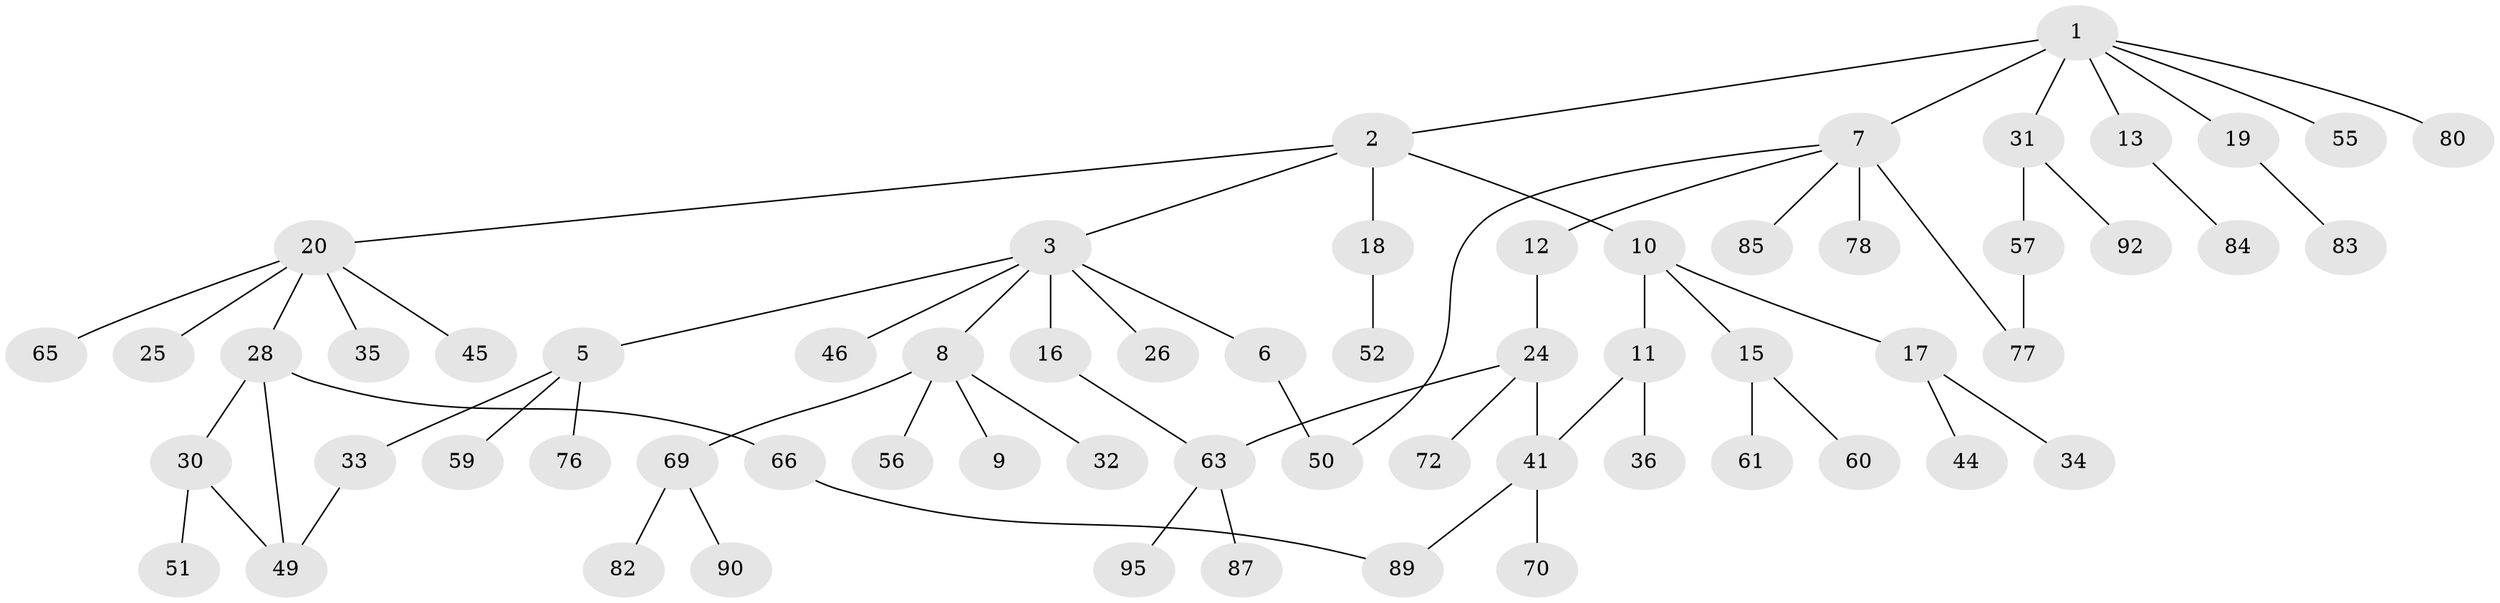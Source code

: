 // original degree distribution, {5: 0.041666666666666664, 6: 0.041666666666666664, 2: 0.2604166666666667, 3: 0.14583333333333334, 4: 0.052083333333333336, 7: 0.010416666666666666, 1: 0.4479166666666667}
// Generated by graph-tools (version 1.1) at 2025/41/03/06/25 10:41:25]
// undirected, 62 vertices, 68 edges
graph export_dot {
graph [start="1"]
  node [color=gray90,style=filled];
  1 [super="+4"];
  2 [super="+42"];
  3 [super="+14"];
  5 [super="+40"];
  6 [super="+48"];
  7 [super="+68"];
  8 [super="+71"];
  9 [super="+43"];
  10 [super="+62"];
  11 [super="+29"];
  12 [super="+73"];
  13 [super="+27"];
  15 [super="+21"];
  16 [super="+39"];
  17 [super="+23"];
  18 [super="+93"];
  19 [super="+22"];
  20 [super="+96"];
  24;
  25;
  26 [super="+38"];
  28 [super="+54"];
  30 [super="+64"];
  31 [super="+37"];
  32;
  33;
  34 [super="+47"];
  35;
  36;
  41 [super="+53"];
  44;
  45;
  46 [super="+86"];
  49 [super="+94"];
  50 [super="+74"];
  51;
  52;
  55 [super="+58"];
  56;
  57 [super="+75"];
  59;
  60;
  61;
  63 [super="+81"];
  65 [super="+79"];
  66 [super="+67"];
  69 [super="+88"];
  70;
  72;
  76;
  77 [super="+91"];
  78;
  80;
  82;
  83;
  84;
  85;
  87;
  89;
  90;
  92;
  95;
  1 -- 2;
  1 -- 7 [weight=2];
  1 -- 55;
  1 -- 80;
  1 -- 19;
  1 -- 13;
  1 -- 31;
  2 -- 3;
  2 -- 10;
  2 -- 18;
  2 -- 20;
  3 -- 5;
  3 -- 6;
  3 -- 8;
  3 -- 46;
  3 -- 16;
  3 -- 26;
  5 -- 33;
  5 -- 59;
  5 -- 76;
  6 -- 50;
  7 -- 12;
  7 -- 50;
  7 -- 85;
  7 -- 77;
  7 -- 78;
  8 -- 9;
  8 -- 32;
  8 -- 56;
  8 -- 69;
  10 -- 11;
  10 -- 15;
  10 -- 17;
  11 -- 36;
  11 -- 41;
  12 -- 24;
  13 -- 84;
  15 -- 61;
  15 -- 60;
  16 -- 63;
  17 -- 44;
  17 -- 34;
  18 -- 52;
  19 -- 83;
  20 -- 25;
  20 -- 28;
  20 -- 35;
  20 -- 45;
  20 -- 65;
  24 -- 72;
  24 -- 63;
  24 -- 41;
  28 -- 30;
  28 -- 49;
  28 -- 66;
  30 -- 51;
  30 -- 49;
  31 -- 57;
  31 -- 92;
  33 -- 49;
  41 -- 89;
  41 -- 70;
  57 -- 77;
  63 -- 87;
  63 -- 95;
  66 -- 89;
  69 -- 82;
  69 -- 90;
}
